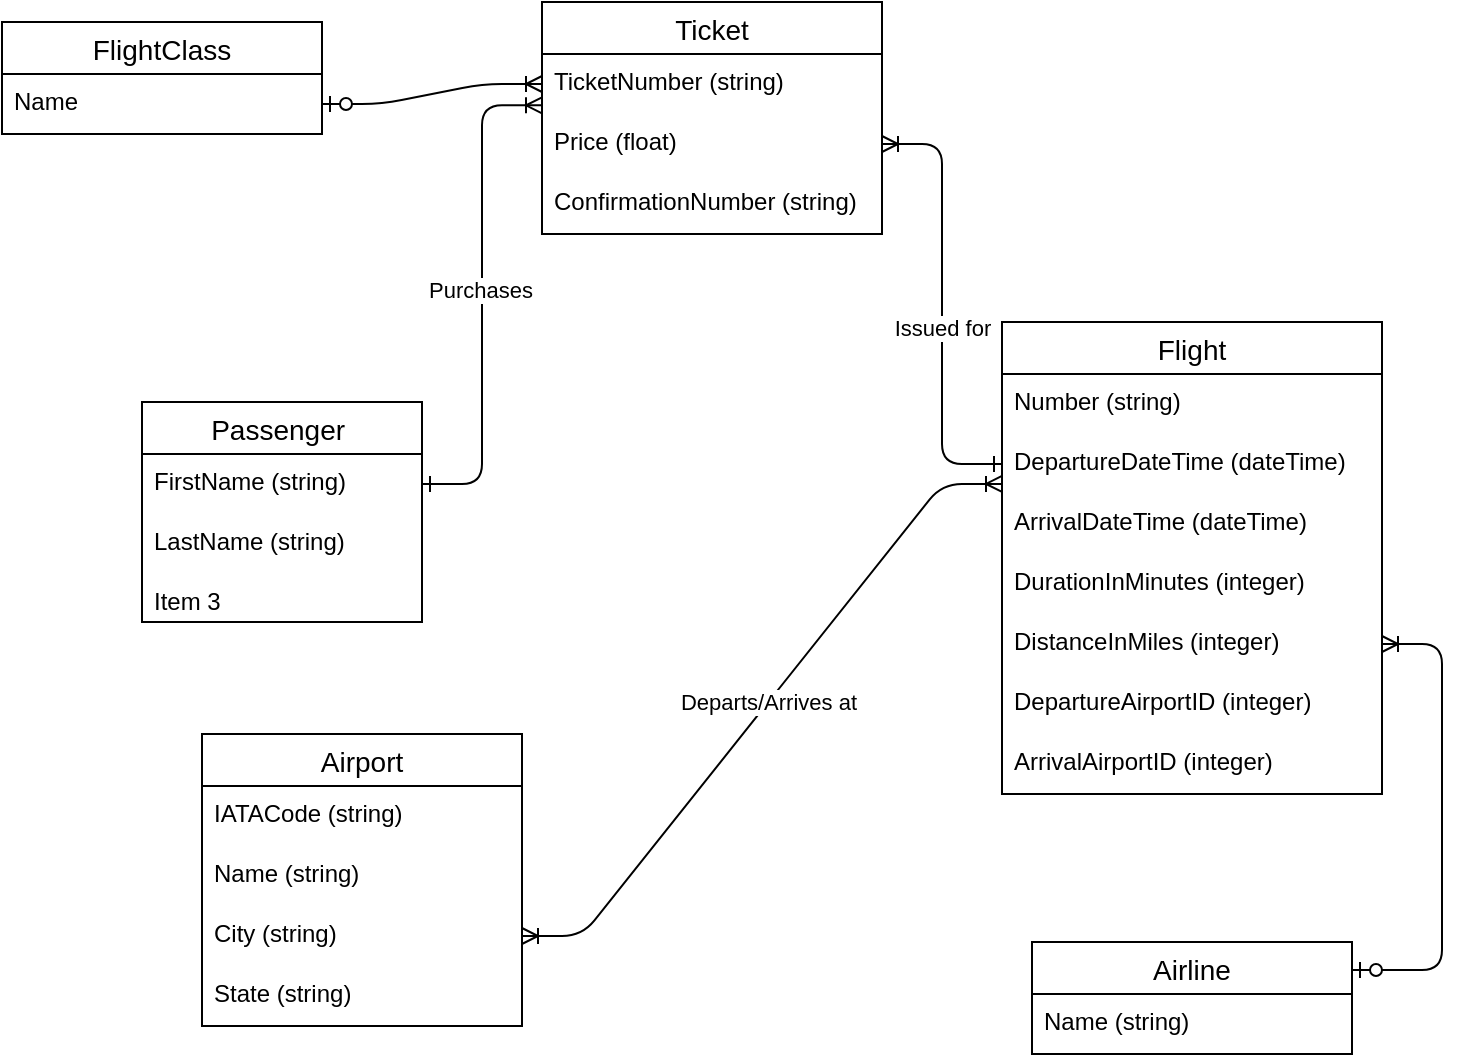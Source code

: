 <mxfile version="14.6.3" type="github">
  <diagram id="R2lEEEUBdFMjLlhIrx00" name="Page-1">
    <mxGraphModel dx="782" dy="446" grid="1" gridSize="10" guides="1" tooltips="1" connect="1" arrows="1" fold="1" page="1" pageScale="1" pageWidth="1100" pageHeight="850" math="0" shadow="0" extFonts="Permanent Marker^https://fonts.googleapis.com/css?family=Permanent+Marker">
      <root>
        <mxCell id="0" />
        <mxCell id="1" parent="0" />
        <mxCell id="KvIE-I7Vvlbd97NcbpaM-1" value="Passenger " style="swimlane;fontStyle=0;childLayout=stackLayout;horizontal=1;startSize=26;horizontalStack=0;resizeParent=1;resizeParentMax=0;resizeLast=0;collapsible=1;marginBottom=0;align=center;fontSize=14;" vertex="1" parent="1">
          <mxGeometry x="120" y="240" width="140" height="110" as="geometry" />
        </mxCell>
        <mxCell id="KvIE-I7Vvlbd97NcbpaM-2" value="FirstName (string)" style="text;strokeColor=none;fillColor=none;spacingLeft=4;spacingRight=4;overflow=hidden;rotatable=0;points=[[0,0.5],[1,0.5]];portConstraint=eastwest;fontSize=12;" vertex="1" parent="KvIE-I7Vvlbd97NcbpaM-1">
          <mxGeometry y="26" width="140" height="30" as="geometry" />
        </mxCell>
        <mxCell id="KvIE-I7Vvlbd97NcbpaM-3" value="LastName (string)" style="text;strokeColor=none;fillColor=none;spacingLeft=4;spacingRight=4;overflow=hidden;rotatable=0;points=[[0,0.5],[1,0.5]];portConstraint=eastwest;fontSize=12;" vertex="1" parent="KvIE-I7Vvlbd97NcbpaM-1">
          <mxGeometry y="56" width="140" height="30" as="geometry" />
        </mxCell>
        <mxCell id="KvIE-I7Vvlbd97NcbpaM-4" value="Item 3" style="text;strokeColor=none;fillColor=none;spacingLeft=4;spacingRight=4;overflow=hidden;rotatable=0;points=[[0,0.5],[1,0.5]];portConstraint=eastwest;fontSize=12;" vertex="1" parent="KvIE-I7Vvlbd97NcbpaM-1">
          <mxGeometry y="86" width="140" height="24" as="geometry" />
        </mxCell>
        <mxCell id="KvIE-I7Vvlbd97NcbpaM-5" value="Flight" style="swimlane;fontStyle=0;childLayout=stackLayout;horizontal=1;startSize=26;horizontalStack=0;resizeParent=1;resizeParentMax=0;resizeLast=0;collapsible=1;marginBottom=0;align=center;fontSize=14;" vertex="1" parent="1">
          <mxGeometry x="550" y="200" width="190" height="236" as="geometry" />
        </mxCell>
        <mxCell id="KvIE-I7Vvlbd97NcbpaM-6" value="Number (string)" style="text;strokeColor=none;fillColor=none;spacingLeft=4;spacingRight=4;overflow=hidden;rotatable=0;points=[[0,0.5],[1,0.5]];portConstraint=eastwest;fontSize=12;" vertex="1" parent="KvIE-I7Vvlbd97NcbpaM-5">
          <mxGeometry y="26" width="190" height="30" as="geometry" />
        </mxCell>
        <mxCell id="KvIE-I7Vvlbd97NcbpaM-7" value="DepartureDateTime (dateTime)" style="text;strokeColor=none;fillColor=none;spacingLeft=4;spacingRight=4;overflow=hidden;rotatable=0;points=[[0,0.5],[1,0.5]];portConstraint=eastwest;fontSize=12;" vertex="1" parent="KvIE-I7Vvlbd97NcbpaM-5">
          <mxGeometry y="56" width="190" height="30" as="geometry" />
        </mxCell>
        <mxCell id="KvIE-I7Vvlbd97NcbpaM-8" value="ArrivalDateTime (dateTime)" style="text;strokeColor=none;fillColor=none;spacingLeft=4;spacingRight=4;overflow=hidden;rotatable=0;points=[[0,0.5],[1,0.5]];portConstraint=eastwest;fontSize=12;" vertex="1" parent="KvIE-I7Vvlbd97NcbpaM-5">
          <mxGeometry y="86" width="190" height="30" as="geometry" />
        </mxCell>
        <mxCell id="KvIE-I7Vvlbd97NcbpaM-9" value="DurationInMinutes (integer)" style="text;strokeColor=none;fillColor=none;spacingLeft=4;spacingRight=4;overflow=hidden;rotatable=0;points=[[0,0.5],[1,0.5]];portConstraint=eastwest;fontSize=12;" vertex="1" parent="KvIE-I7Vvlbd97NcbpaM-5">
          <mxGeometry y="116" width="190" height="30" as="geometry" />
        </mxCell>
        <mxCell id="KvIE-I7Vvlbd97NcbpaM-10" value="DistanceInMiles (integer)" style="text;strokeColor=none;fillColor=none;spacingLeft=4;spacingRight=4;overflow=hidden;rotatable=0;points=[[0,0.5],[1,0.5]];portConstraint=eastwest;fontSize=12;" vertex="1" parent="KvIE-I7Vvlbd97NcbpaM-5">
          <mxGeometry y="146" width="190" height="30" as="geometry" />
        </mxCell>
        <mxCell id="KvIE-I7Vvlbd97NcbpaM-40" value="DepartureAirportID (integer)" style="text;strokeColor=none;fillColor=none;spacingLeft=4;spacingRight=4;overflow=hidden;rotatable=0;points=[[0,0.5],[1,0.5]];portConstraint=eastwest;fontSize=12;" vertex="1" parent="KvIE-I7Vvlbd97NcbpaM-5">
          <mxGeometry y="176" width="190" height="30" as="geometry" />
        </mxCell>
        <mxCell id="KvIE-I7Vvlbd97NcbpaM-41" value="ArrivalAirportID (integer)" style="text;strokeColor=none;fillColor=none;spacingLeft=4;spacingRight=4;overflow=hidden;rotatable=0;points=[[0,0.5],[1,0.5]];portConstraint=eastwest;fontSize=12;" vertex="1" parent="KvIE-I7Vvlbd97NcbpaM-5">
          <mxGeometry y="206" width="190" height="30" as="geometry" />
        </mxCell>
        <mxCell id="KvIE-I7Vvlbd97NcbpaM-12" value="Ticket" style="swimlane;fontStyle=0;childLayout=stackLayout;horizontal=1;startSize=26;horizontalStack=0;resizeParent=1;resizeParentMax=0;resizeLast=0;collapsible=1;marginBottom=0;align=center;fontSize=14;" vertex="1" parent="1">
          <mxGeometry x="320" y="40" width="170" height="116" as="geometry" />
        </mxCell>
        <mxCell id="KvIE-I7Vvlbd97NcbpaM-13" value="TicketNumber (string)" style="text;strokeColor=none;fillColor=none;spacingLeft=4;spacingRight=4;overflow=hidden;rotatable=0;points=[[0,0.5],[1,0.5]];portConstraint=eastwest;fontSize=12;" vertex="1" parent="KvIE-I7Vvlbd97NcbpaM-12">
          <mxGeometry y="26" width="170" height="30" as="geometry" />
        </mxCell>
        <mxCell id="KvIE-I7Vvlbd97NcbpaM-14" value="Price (float)" style="text;strokeColor=none;fillColor=none;spacingLeft=4;spacingRight=4;overflow=hidden;rotatable=0;points=[[0,0.5],[1,0.5]];portConstraint=eastwest;fontSize=12;" vertex="1" parent="KvIE-I7Vvlbd97NcbpaM-12">
          <mxGeometry y="56" width="170" height="30" as="geometry" />
        </mxCell>
        <mxCell id="KvIE-I7Vvlbd97NcbpaM-34" value="ConfirmationNumber (string)" style="text;strokeColor=none;fillColor=none;spacingLeft=4;spacingRight=4;overflow=hidden;rotatable=0;points=[[0,0.5],[1,0.5]];portConstraint=eastwest;fontSize=12;" vertex="1" parent="KvIE-I7Vvlbd97NcbpaM-12">
          <mxGeometry y="86" width="170" height="30" as="geometry" />
        </mxCell>
        <mxCell id="KvIE-I7Vvlbd97NcbpaM-16" value="Airport" style="swimlane;fontStyle=0;childLayout=stackLayout;horizontal=1;startSize=26;horizontalStack=0;resizeParent=1;resizeParentMax=0;resizeLast=0;collapsible=1;marginBottom=0;align=center;fontSize=14;" vertex="1" parent="1">
          <mxGeometry x="150" y="406" width="160" height="146" as="geometry" />
        </mxCell>
        <mxCell id="KvIE-I7Vvlbd97NcbpaM-17" value="IATACode (string)" style="text;strokeColor=none;fillColor=none;spacingLeft=4;spacingRight=4;overflow=hidden;rotatable=0;points=[[0,0.5],[1,0.5]];portConstraint=eastwest;fontSize=12;" vertex="1" parent="KvIE-I7Vvlbd97NcbpaM-16">
          <mxGeometry y="26" width="160" height="30" as="geometry" />
        </mxCell>
        <mxCell id="KvIE-I7Vvlbd97NcbpaM-18" value="Name (string)" style="text;strokeColor=none;fillColor=none;spacingLeft=4;spacingRight=4;overflow=hidden;rotatable=0;points=[[0,0.5],[1,0.5]];portConstraint=eastwest;fontSize=12;" vertex="1" parent="KvIE-I7Vvlbd97NcbpaM-16">
          <mxGeometry y="56" width="160" height="30" as="geometry" />
        </mxCell>
        <mxCell id="KvIE-I7Vvlbd97NcbpaM-19" value="City (string)" style="text;strokeColor=none;fillColor=none;spacingLeft=4;spacingRight=4;overflow=hidden;rotatable=0;points=[[0,0.5],[1,0.5]];portConstraint=eastwest;fontSize=12;" vertex="1" parent="KvIE-I7Vvlbd97NcbpaM-16">
          <mxGeometry y="86" width="160" height="30" as="geometry" />
        </mxCell>
        <mxCell id="KvIE-I7Vvlbd97NcbpaM-20" value="State (string)" style="text;strokeColor=none;fillColor=none;spacingLeft=4;spacingRight=4;overflow=hidden;rotatable=0;points=[[0,0.5],[1,0.5]];portConstraint=eastwest;fontSize=12;" vertex="1" parent="KvIE-I7Vvlbd97NcbpaM-16">
          <mxGeometry y="116" width="160" height="30" as="geometry" />
        </mxCell>
        <mxCell id="KvIE-I7Vvlbd97NcbpaM-22" value="" style="edgeStyle=entityRelationEdgeStyle;fontSize=12;html=1;endArrow=ERoneToMany;startArrow=ERoneToMany;entryX=0;entryY=0.833;entryDx=0;entryDy=0;entryPerimeter=0;exitX=1;exitY=0.5;exitDx=0;exitDy=0;" edge="1" parent="1" source="KvIE-I7Vvlbd97NcbpaM-19" target="KvIE-I7Vvlbd97NcbpaM-7">
          <mxGeometry width="100" height="100" relative="1" as="geometry">
            <mxPoint x="350" y="380" as="sourcePoint" />
            <mxPoint x="450" y="280" as="targetPoint" />
          </mxGeometry>
        </mxCell>
        <mxCell id="KvIE-I7Vvlbd97NcbpaM-23" value="Departs/Arrives at" style="edgeLabel;html=1;align=center;verticalAlign=middle;resizable=0;points=[];" vertex="1" connectable="0" parent="KvIE-I7Vvlbd97NcbpaM-22">
          <mxGeometry x="0.028" relative="1" as="geometry">
            <mxPoint as="offset" />
          </mxGeometry>
        </mxCell>
        <mxCell id="KvIE-I7Vvlbd97NcbpaM-24" value="" style="edgeStyle=entityRelationEdgeStyle;fontSize=12;html=1;endArrow=ERoneToMany;startArrow=ERone;entryX=0;entryY=-0.144;entryDx=0;entryDy=0;entryPerimeter=0;startFill=0;exitX=1;exitY=0.5;exitDx=0;exitDy=0;" edge="1" parent="1" source="KvIE-I7Vvlbd97NcbpaM-2" target="KvIE-I7Vvlbd97NcbpaM-14">
          <mxGeometry width="100" height="100" relative="1" as="geometry">
            <mxPoint x="260" y="268" as="sourcePoint" />
            <mxPoint x="220" y="60" as="targetPoint" />
          </mxGeometry>
        </mxCell>
        <mxCell id="KvIE-I7Vvlbd97NcbpaM-25" value="Purchases" style="edgeLabel;html=1;align=center;verticalAlign=middle;resizable=0;points=[];" vertex="1" connectable="0" parent="KvIE-I7Vvlbd97NcbpaM-24">
          <mxGeometry x="0.018" y="1" relative="1" as="geometry">
            <mxPoint as="offset" />
          </mxGeometry>
        </mxCell>
        <mxCell id="KvIE-I7Vvlbd97NcbpaM-26" value="" style="edgeStyle=entityRelationEdgeStyle;fontSize=12;html=1;endArrow=ERone;startArrow=ERoneToMany;entryX=0;entryY=0.5;entryDx=0;entryDy=0;endFill=0;exitX=1;exitY=0.5;exitDx=0;exitDy=0;" edge="1" parent="1" source="KvIE-I7Vvlbd97NcbpaM-14" target="KvIE-I7Vvlbd97NcbpaM-7">
          <mxGeometry width="100" height="100" relative="1" as="geometry">
            <mxPoint x="483" y="100" as="sourcePoint" />
            <mxPoint x="484" y="100" as="targetPoint" />
          </mxGeometry>
        </mxCell>
        <mxCell id="KvIE-I7Vvlbd97NcbpaM-27" value="Issued for" style="edgeLabel;html=1;align=center;verticalAlign=middle;resizable=0;points=[];" vertex="1" connectable="0" parent="KvIE-I7Vvlbd97NcbpaM-26">
          <mxGeometry x="0.106" relative="1" as="geometry">
            <mxPoint as="offset" />
          </mxGeometry>
        </mxCell>
        <mxCell id="KvIE-I7Vvlbd97NcbpaM-29" value="Airline" style="swimlane;fontStyle=0;childLayout=stackLayout;horizontal=1;startSize=26;horizontalStack=0;resizeParent=1;resizeParentMax=0;resizeLast=0;collapsible=1;marginBottom=0;align=center;fontSize=14;" vertex="1" parent="1">
          <mxGeometry x="565" y="510" width="160" height="56" as="geometry" />
        </mxCell>
        <mxCell id="KvIE-I7Vvlbd97NcbpaM-30" value="Name (string)" style="text;strokeColor=none;fillColor=none;spacingLeft=4;spacingRight=4;overflow=hidden;rotatable=0;points=[[0,0.5],[1,0.5]];portConstraint=eastwest;fontSize=12;" vertex="1" parent="KvIE-I7Vvlbd97NcbpaM-29">
          <mxGeometry y="26" width="160" height="30" as="geometry" />
        </mxCell>
        <mxCell id="KvIE-I7Vvlbd97NcbpaM-33" value="" style="edgeStyle=entityRelationEdgeStyle;fontSize=12;html=1;endArrow=ERoneToMany;startArrow=ERzeroToOne;exitX=1;exitY=0.25;exitDx=0;exitDy=0;" edge="1" parent="1" source="KvIE-I7Vvlbd97NcbpaM-29" target="KvIE-I7Vvlbd97NcbpaM-10">
          <mxGeometry width="100" height="100" relative="1" as="geometry">
            <mxPoint x="725" y="491" as="sourcePoint" />
            <mxPoint x="630.75" y="409.66" as="targetPoint" />
          </mxGeometry>
        </mxCell>
        <mxCell id="KvIE-I7Vvlbd97NcbpaM-35" value="FlightClass" style="swimlane;fontStyle=0;childLayout=stackLayout;horizontal=1;startSize=26;horizontalStack=0;resizeParent=1;resizeParentMax=0;resizeLast=0;collapsible=1;marginBottom=0;align=center;fontSize=14;" vertex="1" parent="1">
          <mxGeometry x="50" y="50" width="160" height="56" as="geometry" />
        </mxCell>
        <mxCell id="KvIE-I7Vvlbd97NcbpaM-36" value="Name" style="text;strokeColor=none;fillColor=none;spacingLeft=4;spacingRight=4;overflow=hidden;rotatable=0;points=[[0,0.5],[1,0.5]];portConstraint=eastwest;fontSize=12;" vertex="1" parent="KvIE-I7Vvlbd97NcbpaM-35">
          <mxGeometry y="26" width="160" height="30" as="geometry" />
        </mxCell>
        <mxCell id="KvIE-I7Vvlbd97NcbpaM-39" value="" style="edgeStyle=entityRelationEdgeStyle;fontSize=12;html=1;endArrow=ERoneToMany;startArrow=ERzeroToOne;exitX=1;exitY=0.5;exitDx=0;exitDy=0;entryX=0;entryY=0.5;entryDx=0;entryDy=0;" edge="1" parent="1" source="KvIE-I7Vvlbd97NcbpaM-36" target="KvIE-I7Vvlbd97NcbpaM-13">
          <mxGeometry width="100" height="100" relative="1" as="geometry">
            <mxPoint x="210" y="121" as="sourcePoint" />
            <mxPoint x="430" y="180" as="targetPoint" />
          </mxGeometry>
        </mxCell>
      </root>
    </mxGraphModel>
  </diagram>
</mxfile>
